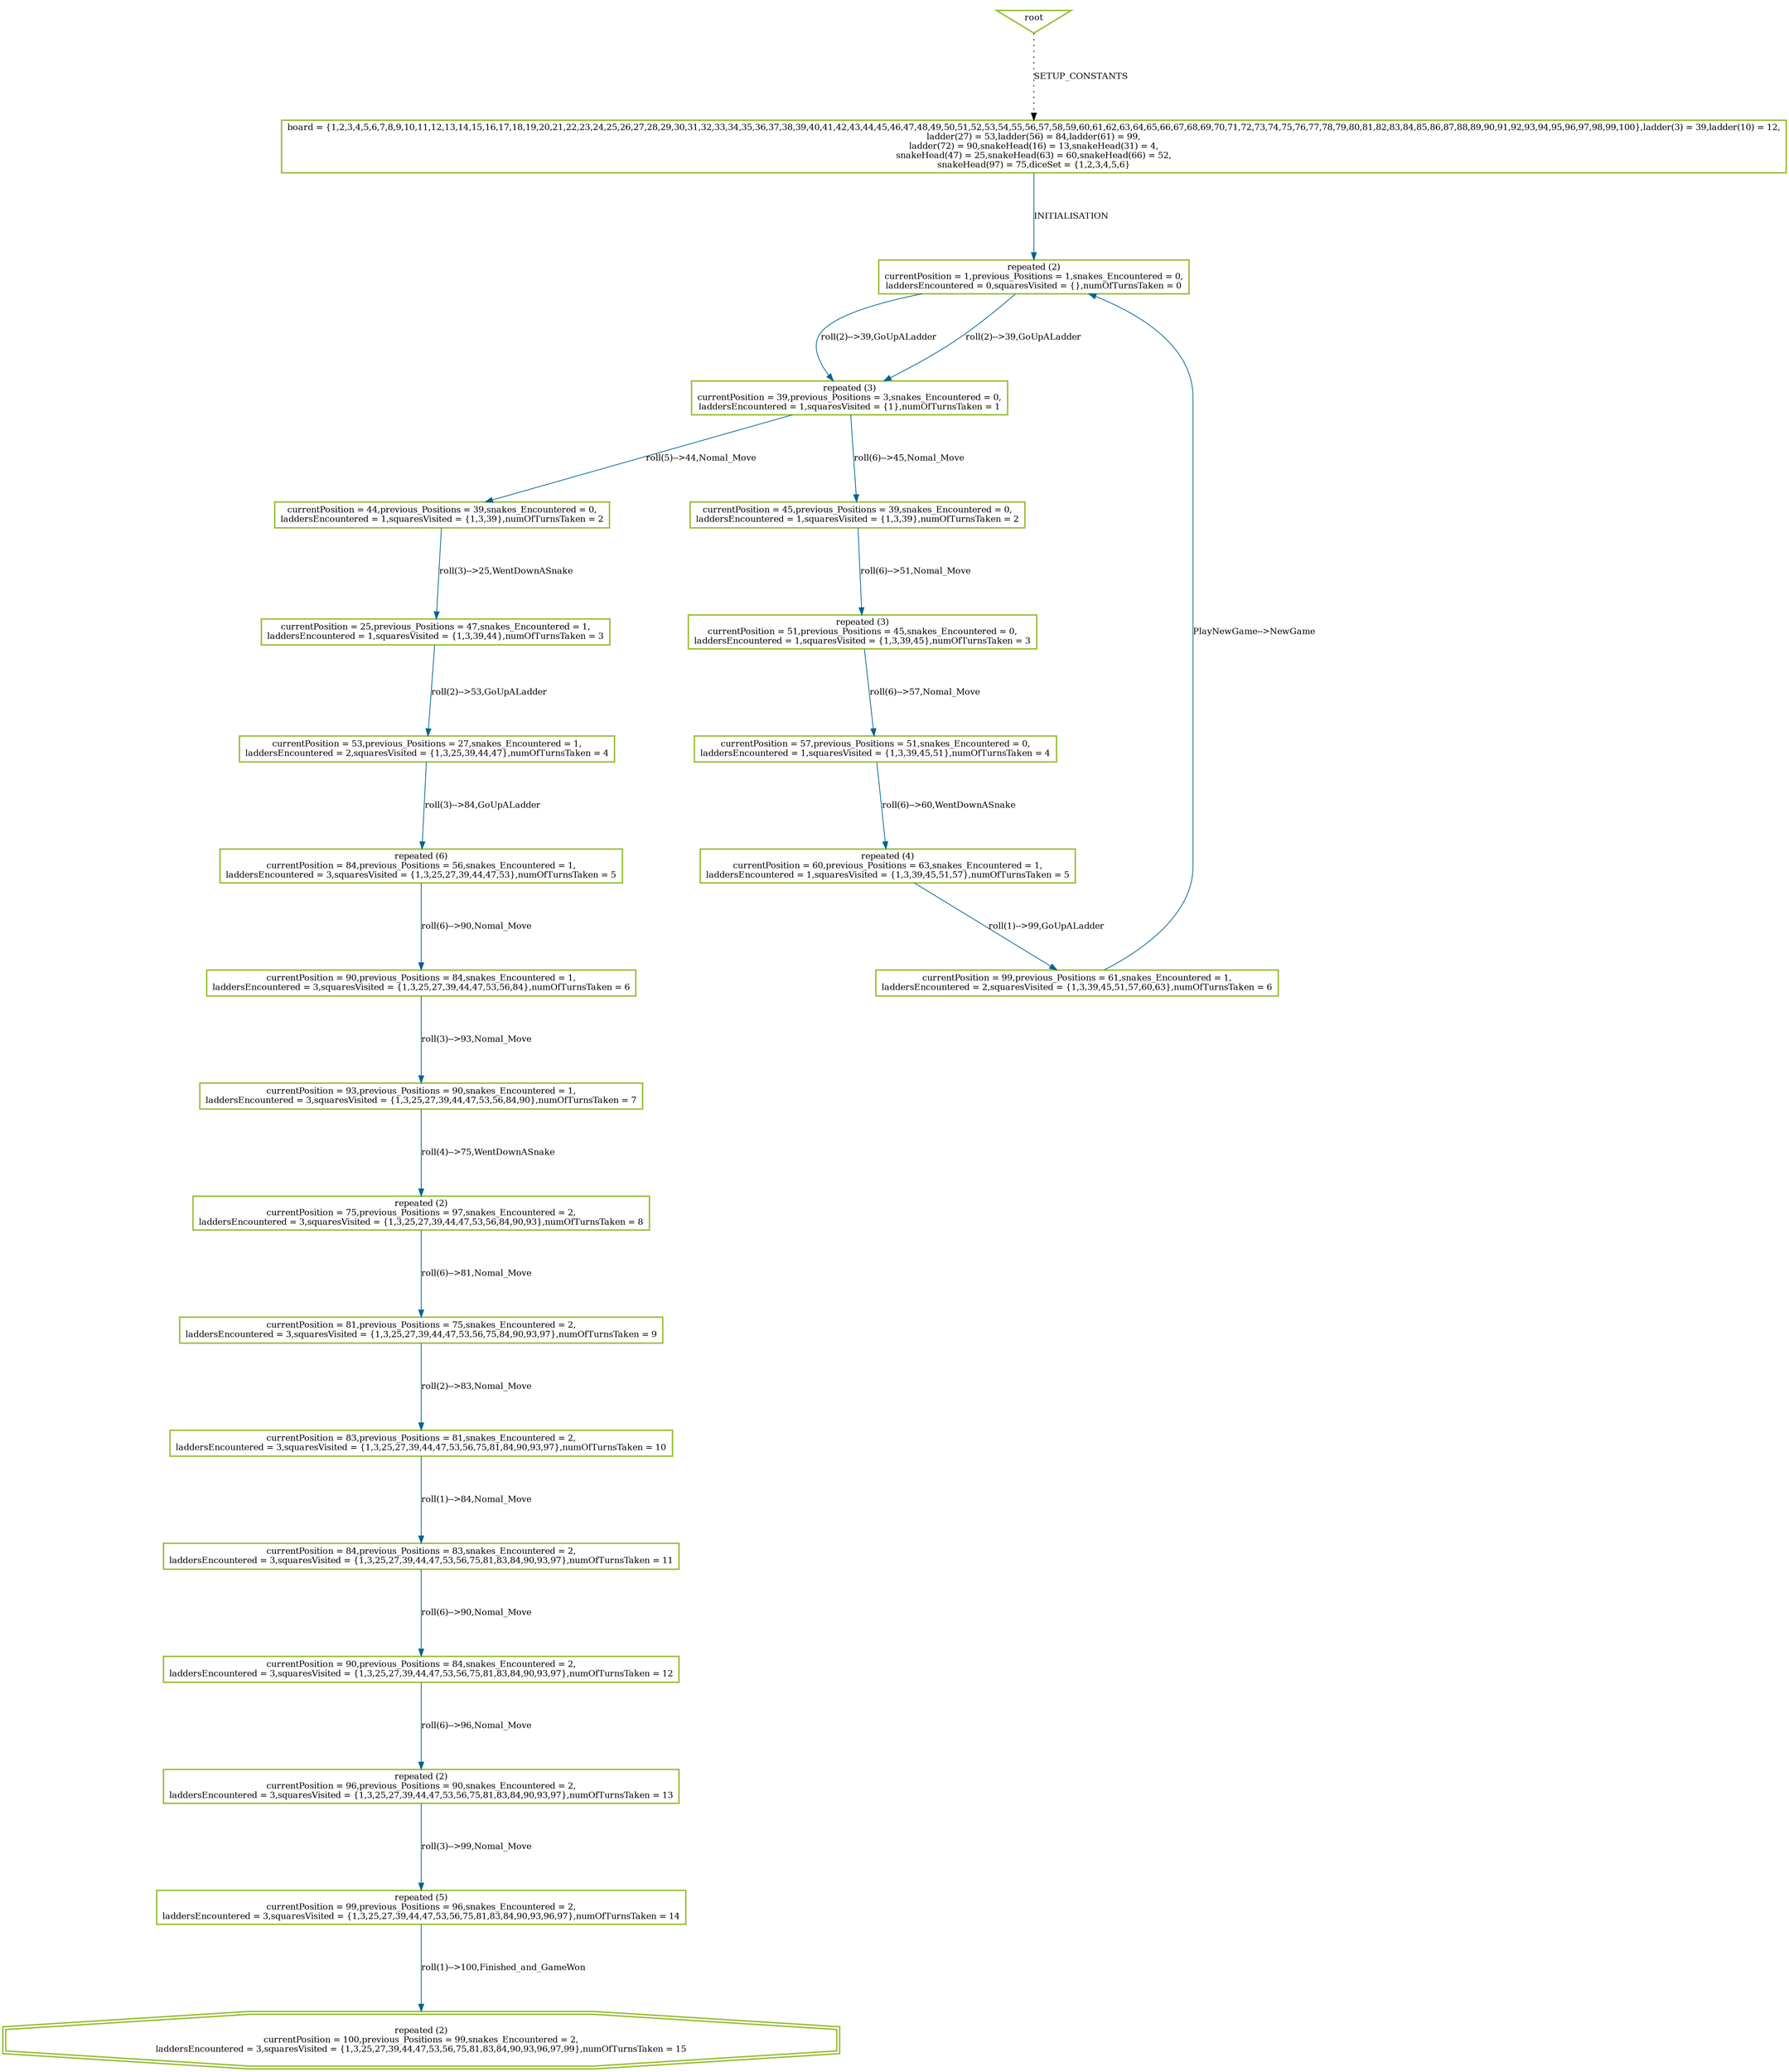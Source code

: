 digraph "history" {
	graph [
		fontsize = "14"
		fontname = "Times-Roman"
		fontcolor = "black"
		nodesep = "1.5"
		ranksep = "1.5"
	]
	node [
		fontsize = "14"
		fontname = "Times-Roman"
		fontcolor = "black"
		shape = "ellipse"
		style = "solid"
	]
	edge [
		fontsize = "14"
		fontname = "Times-Roman"
		fontcolor = "black"
		style = "solid"
	]
	"0" [
		fontsize = "12"
		fontname = "Times-Roman"
		fontcolor = "black"
		penwidth = "2"
		label = "board = \{1,2,3,4,5,6,7,8,9,10,11,12,13,14,15,16,17,18,19,20,21,22,23,24,25,26,27,28,29,30,31,32,33,34,35,36,37,38,39,40,41,42,43,44,45,46,47,48,49,50,51,52,53,54,55,56,57,58,59,60,61,62,63,64,65,66,67,68,69,70,71,72,73,74,75,76,77,78,79,80,81,82,83,84,85,86,87,88,89,90,91,92,93,94,95,96,97,98,99,100\},ladder(3) = 39,ladder(10) = 12,\nladder(27) = 53,ladder(56) = 84,ladder(61) = 99,\nladder(72) = 90,snakeHead(16) = 13,snakeHead(31) = 4,\nsnakeHead(47) = 25,snakeHead(63) = 60,snakeHead(66) = 52,\nsnakeHead(97) = 75,diceSet = \{1,2,3,4,5,6\}"
		shape = "box"
		style = "solid"
		color = "#99BF38"
	]
	"1" [
		fontsize = "12"
		fontname = "Times-Roman"
		fontcolor = "black"
		penwidth = "2"
		label = "repeated (2)\ncurrentPosition = 1,previous_Positions = 1,snakes_Encountered = 0,\nladdersEncountered = 0,squaresVisited = \{\},numOfTurnsTaken = 0"
		shape = "box"
		style = "solid"
		color = "#99BF38"
	]
	"3" [
		fontsize = "12"
		fontname = "Times-Roman"
		fontcolor = "black"
		penwidth = "2"
		label = "repeated (3)\ncurrentPosition = 39,previous_Positions = 3,snakes_Encountered = 0,\nladdersEncountered = 1,squaresVisited = \{1\},numOfTurnsTaken = 1"
		shape = "box"
		style = "solid"
		color = "#99BF38"
	]
	"12" [
		fontsize = "12"
		fontname = "Times-Roman"
		fontcolor = "black"
		penwidth = "2"
		label = "currentPosition = 44,previous_Positions = 39,snakes_Encountered = 0,\nladdersEncountered = 1,squaresVisited = \{1,3,39\},numOfTurnsTaken = 2"
		shape = "box"
		style = "solid"
		color = "#99BF38"
	]
	"13" [
		fontsize = "12"
		fontname = "Times-Roman"
		fontcolor = "black"
		penwidth = "2"
		label = "currentPosition = 45,previous_Positions = 39,snakes_Encountered = 0,\nladdersEncountered = 1,squaresVisited = \{1,3,39\},numOfTurnsTaken = 2"
		shape = "box"
		style = "solid"
		color = "#99BF38"
	]
	"19" [
		fontsize = "12"
		fontname = "Times-Roman"
		fontcolor = "black"
		penwidth = "2"
		label = "repeated (3)\ncurrentPosition = 51,previous_Positions = 45,snakes_Encountered = 0,\nladdersEncountered = 1,squaresVisited = \{1,3,39,45\},numOfTurnsTaken = 3"
		shape = "box"
		style = "solid"
		color = "#99BF38"
	]
	"25" [
		fontsize = "12"
		fontname = "Times-Roman"
		fontcolor = "black"
		penwidth = "2"
		label = "currentPosition = 57,previous_Positions = 51,snakes_Encountered = 0,\nladdersEncountered = 1,squaresVisited = \{1,3,39,45,51\},numOfTurnsTaken = 4"
		shape = "box"
		style = "solid"
		color = "#99BF38"
	]
	"31" [
		fontsize = "12"
		fontname = "Times-Roman"
		fontcolor = "black"
		penwidth = "2"
		label = "repeated (4)\ncurrentPosition = 60,previous_Positions = 63,snakes_Encountered = 1,\nladdersEncountered = 1,squaresVisited = \{1,3,39,45,51,57\},numOfTurnsTaken = 5"
		shape = "box"
		style = "solid"
		color = "#99BF38"
	]
	"32" [
		fontsize = "12"
		fontname = "Times-Roman"
		fontcolor = "black"
		penwidth = "2"
		label = "currentPosition = 99,previous_Positions = 61,snakes_Encountered = 1,\nladdersEncountered = 2,squaresVisited = \{1,3,39,45,51,57,60,63\},numOfTurnsTaken = 6"
		shape = "box"
		style = "solid"
		color = "#99BF38"
	]
	"41" [
		fontsize = "12"
		fontname = "Times-Roman"
		fontcolor = "black"
		penwidth = "2"
		label = "currentPosition = 25,previous_Positions = 47,snakes_Encountered = 1,\nladdersEncountered = 1,squaresVisited = \{1,3,39,44\},numOfTurnsTaken = 3"
		shape = "box"
		style = "solid"
		color = "#99BF38"
	]
	"46" [
		fontsize = "12"
		fontname = "Times-Roman"
		fontcolor = "black"
		penwidth = "2"
		label = "currentPosition = 53,previous_Positions = 27,snakes_Encountered = 1,\nladdersEncountered = 2,squaresVisited = \{1,3,25,39,44,47\},numOfTurnsTaken = 4"
		shape = "box"
		style = "solid"
		color = "#99BF38"
	]
	"53" [
		fontsize = "12"
		fontname = "Times-Roman"
		fontcolor = "black"
		penwidth = "2"
		label = "repeated (6)\ncurrentPosition = 84,previous_Positions = 56,snakes_Encountered = 1,\nladdersEncountered = 3,squaresVisited = \{1,3,25,27,39,44,47,53\},numOfTurnsTaken = 5"
		shape = "box"
		style = "solid"
		color = "#99BF38"
	]
	"62" [
		fontsize = "12"
		fontname = "Times-Roman"
		fontcolor = "black"
		penwidth = "2"
		label = "currentPosition = 90,previous_Positions = 84,snakes_Encountered = 1,\nladdersEncountered = 3,squaresVisited = \{1,3,25,27,39,44,47,53,56,84\},numOfTurnsTaken = 6"
		shape = "box"
		style = "solid"
		color = "#99BF38"
	]
	"65" [
		fontsize = "12"
		fontname = "Times-Roman"
		fontcolor = "black"
		penwidth = "2"
		label = "currentPosition = 93,previous_Positions = 90,snakes_Encountered = 1,\nladdersEncountered = 3,squaresVisited = \{1,3,25,27,39,44,47,53,56,84,90\},numOfTurnsTaken = 7"
		shape = "box"
		style = "solid"
		color = "#99BF38"
	]
	"72" [
		fontsize = "12"
		fontname = "Times-Roman"
		fontcolor = "black"
		penwidth = "2"
		label = "repeated (2)\ncurrentPosition = 75,previous_Positions = 97,snakes_Encountered = 2,\nladdersEncountered = 3,squaresVisited = \{1,3,25,27,39,44,47,53,56,84,90,93\},numOfTurnsTaken = 8"
		shape = "box"
		style = "solid"
		color = "#99BF38"
	]
	"80" [
		fontsize = "12"
		fontname = "Times-Roman"
		fontcolor = "black"
		penwidth = "2"
		label = "currentPosition = 81,previous_Positions = 75,snakes_Encountered = 2,\nladdersEncountered = 3,squaresVisited = \{1,3,25,27,39,44,47,53,56,75,84,90,93,97\},numOfTurnsTaken = 9"
		shape = "box"
		style = "solid"
		color = "#99BF38"
	]
	"82" [
		fontsize = "12"
		fontname = "Times-Roman"
		fontcolor = "black"
		penwidth = "2"
		label = "currentPosition = 83,previous_Positions = 81,snakes_Encountered = 2,\nladdersEncountered = 3,squaresVisited = \{1,3,25,27,39,44,47,53,56,75,81,84,90,93,97\},numOfTurnsTaken = 10"
		shape = "box"
		style = "solid"
		color = "#99BF38"
	]
	"87" [
		fontsize = "12"
		fontname = "Times-Roman"
		fontcolor = "black"
		penwidth = "2"
		label = "currentPosition = 84,previous_Positions = 83,snakes_Encountered = 2,\nladdersEncountered = 3,squaresVisited = \{1,3,25,27,39,44,47,53,56,75,81,83,84,90,93,97\},numOfTurnsTaken = 11"
		shape = "box"
		style = "solid"
		color = "#99BF38"
	]
	"98" [
		fontsize = "12"
		fontname = "Times-Roman"
		fontcolor = "black"
		penwidth = "2"
		label = "currentPosition = 90,previous_Positions = 84,snakes_Encountered = 2,\nladdersEncountered = 3,squaresVisited = \{1,3,25,27,39,44,47,53,56,75,81,83,84,90,93,97\},numOfTurnsTaken = 12"
		shape = "box"
		style = "solid"
		color = "#99BF38"
	]
	"104" [
		fontsize = "12"
		fontname = "Times-Roman"
		fontcolor = "black"
		penwidth = "2"
		label = "repeated (2)\ncurrentPosition = 96,previous_Positions = 90,snakes_Encountered = 2,\nladdersEncountered = 3,squaresVisited = \{1,3,25,27,39,44,47,53,56,75,81,83,84,90,93,97\},numOfTurnsTaken = 13"
		shape = "box"
		style = "solid"
		color = "#99BF38"
	]
	"107" [
		fontsize = "12"
		fontname = "Times-Roman"
		fontcolor = "black"
		penwidth = "2"
		label = "repeated (5)\ncurrentPosition = 99,previous_Positions = 96,snakes_Encountered = 2,\nladdersEncountered = 3,squaresVisited = \{1,3,25,27,39,44,47,53,56,75,81,83,84,90,93,96,97\},numOfTurnsTaken = 14"
		shape = "box"
		style = "solid"
		color = "#99BF38"
	]
	"109" [
		fontsize = "12"
		fontname = "Times-Roman"
		fontcolor = "black"
		penwidth = "2"
		label = "repeated (2)\ncurrentPosition = 100,previous_Positions = 99,snakes_Encountered = 2,\nladdersEncountered = 3,squaresVisited = \{1,3,25,27,39,44,47,53,56,75,81,83,84,90,93,96,97,99\},numOfTurnsTaken = 15"
		shape = "doubleoctagon"
		style = "solid"
		color = "#99BF38"
	]
	"root" [
		fontsize = "12"
		fontname = "Times-Roman"
		fontcolor = "black"
		penwidth = "2"
		label = "root"
		shape = "invtriangle"
		style = "solid"
		color = "#99BF38"
	]
	"root" -> "0" [
		fontsize = "12"
		fontname = "Times-Roman"
		fontcolor = "black"
		label = "SETUP_CONSTANTS"
		style = "dotted"
		color = "black"
	]
	"0" -> "1" [
		fontsize = "12"
		fontname = "Times-Roman"
		fontcolor = "black"
		label = "INITIALISATION"
		style = "solid"
		color = "#006391"
	]
	"1" -> "3" [
		fontsize = "12"
		fontname = "Times-Roman"
		fontcolor = "black"
		label = "roll(2)--\>39,GoUpALadder"
		style = "solid"
		color = "#006391"
	]
	"3" -> "13" [
		fontsize = "12"
		fontname = "Times-Roman"
		fontcolor = "black"
		label = "roll(6)--\>45,Nomal_Move"
		style = "solid"
		color = "#006391"
	]
	"13" -> "19" [
		fontsize = "12"
		fontname = "Times-Roman"
		fontcolor = "black"
		label = "roll(6)--\>51,Nomal_Move"
		style = "solid"
		color = "#006391"
	]
	"19" -> "25" [
		fontsize = "12"
		fontname = "Times-Roman"
		fontcolor = "black"
		label = "roll(6)--\>57,Nomal_Move"
		style = "solid"
		color = "#006391"
	]
	"25" -> "31" [
		fontsize = "12"
		fontname = "Times-Roman"
		fontcolor = "black"
		label = "roll(6)--\>60,WentDownASnake"
		style = "solid"
		color = "#006391"
	]
	"31" -> "32" [
		fontsize = "12"
		fontname = "Times-Roman"
		fontcolor = "black"
		label = "roll(1)--\>99,GoUpALadder"
		style = "solid"
		color = "#006391"
	]
	"32" -> "1" [
		fontsize = "12"
		fontname = "Times-Roman"
		fontcolor = "black"
		label = "PlayNewGame--\>NewGame"
		style = "solid"
		color = "#006391"
	]
	"1" -> "3" [
		fontsize = "12"
		fontname = "Times-Roman"
		fontcolor = "black"
		label = "roll(2)--\>39,GoUpALadder"
		style = "solid"
		color = "#006391"
	]
	"3" -> "12" [
		fontsize = "12"
		fontname = "Times-Roman"
		fontcolor = "black"
		label = "roll(5)--\>44,Nomal_Move"
		style = "solid"
		color = "#006391"
	]
	"12" -> "41" [
		fontsize = "12"
		fontname = "Times-Roman"
		fontcolor = "black"
		label = "roll(3)--\>25,WentDownASnake"
		style = "solid"
		color = "#006391"
	]
	"41" -> "46" [
		fontsize = "12"
		fontname = "Times-Roman"
		fontcolor = "black"
		label = "roll(2)--\>53,GoUpALadder"
		style = "solid"
		color = "#006391"
	]
	"46" -> "53" [
		fontsize = "12"
		fontname = "Times-Roman"
		fontcolor = "black"
		label = "roll(3)--\>84,GoUpALadder"
		style = "solid"
		color = "#006391"
	]
	"53" -> "62" [
		fontsize = "12"
		fontname = "Times-Roman"
		fontcolor = "black"
		label = "roll(6)--\>90,Nomal_Move"
		style = "solid"
		color = "#006391"
	]
	"62" -> "65" [
		fontsize = "12"
		fontname = "Times-Roman"
		fontcolor = "black"
		label = "roll(3)--\>93,Nomal_Move"
		style = "solid"
		color = "#006391"
	]
	"65" -> "72" [
		fontsize = "12"
		fontname = "Times-Roman"
		fontcolor = "black"
		label = "roll(4)--\>75,WentDownASnake"
		style = "solid"
		color = "#006391"
	]
	"72" -> "80" [
		fontsize = "12"
		fontname = "Times-Roman"
		fontcolor = "black"
		label = "roll(6)--\>81,Nomal_Move"
		style = "solid"
		color = "#006391"
	]
	"80" -> "82" [
		fontsize = "12"
		fontname = "Times-Roman"
		fontcolor = "black"
		label = "roll(2)--\>83,Nomal_Move"
		style = "solid"
		color = "#006391"
	]
	"82" -> "87" [
		fontsize = "12"
		fontname = "Times-Roman"
		fontcolor = "black"
		label = "roll(1)--\>84,Nomal_Move"
		style = "solid"
		color = "#006391"
	]
	"87" -> "98" [
		fontsize = "12"
		fontname = "Times-Roman"
		fontcolor = "black"
		label = "roll(6)--\>90,Nomal_Move"
		style = "solid"
		color = "#006391"
	]
	"98" -> "104" [
		fontsize = "12"
		fontname = "Times-Roman"
		fontcolor = "black"
		label = "roll(6)--\>96,Nomal_Move"
		style = "solid"
		color = "#006391"
	]
	"104" -> "107" [
		fontsize = "12"
		fontname = "Times-Roman"
		fontcolor = "black"
		label = "roll(3)--\>99,Nomal_Move"
		style = "solid"
		color = "#006391"
	]
	"107" -> "109" [
		fontsize = "12"
		fontname = "Times-Roman"
		fontcolor = "black"
		label = "roll(1)--\>100,Finished_and_GameWon"
		style = "solid"
		color = "#006391"
	]
}
